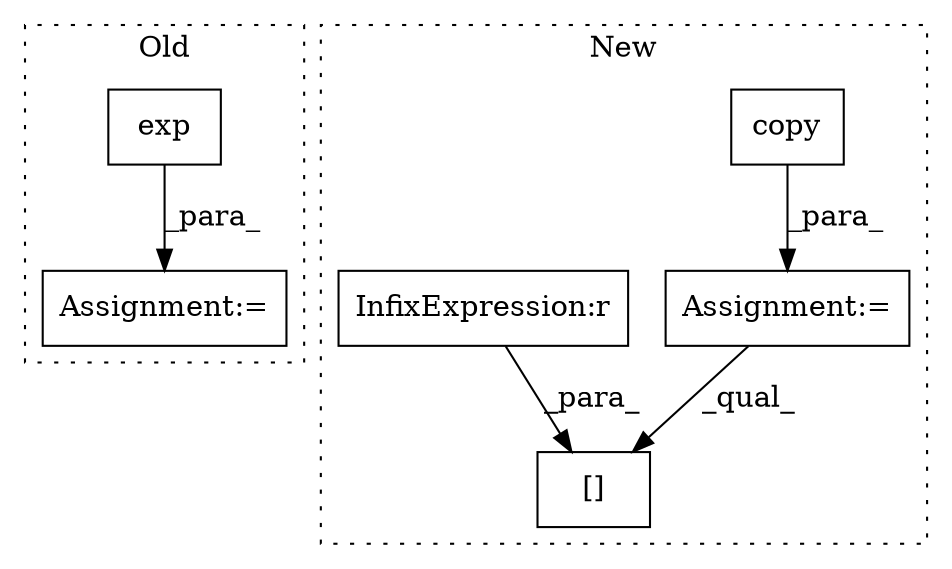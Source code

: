 digraph G {
subgraph cluster0 {
1 [label="exp" a="32" s="4030,4035" l="4,1" shape="box"];
6 [label="Assignment:=" a="7" s="4017" l="1" shape="box"];
label = "Old";
style="dotted";
}
subgraph cluster1 {
2 [label="copy" a="32" s="4020" l="6" shape="box"];
3 [label="Assignment:=" a="7" s="4017" l="1" shape="box"];
4 [label="[]" a="2" s="4034,4045" l="3,1" shape="box"];
5 [label="InfixExpression:r" a="27" s="4039" l="4" shape="box"];
label = "New";
style="dotted";
}
1 -> 6 [label="_para_"];
2 -> 3 [label="_para_"];
3 -> 4 [label="_qual_"];
5 -> 4 [label="_para_"];
}